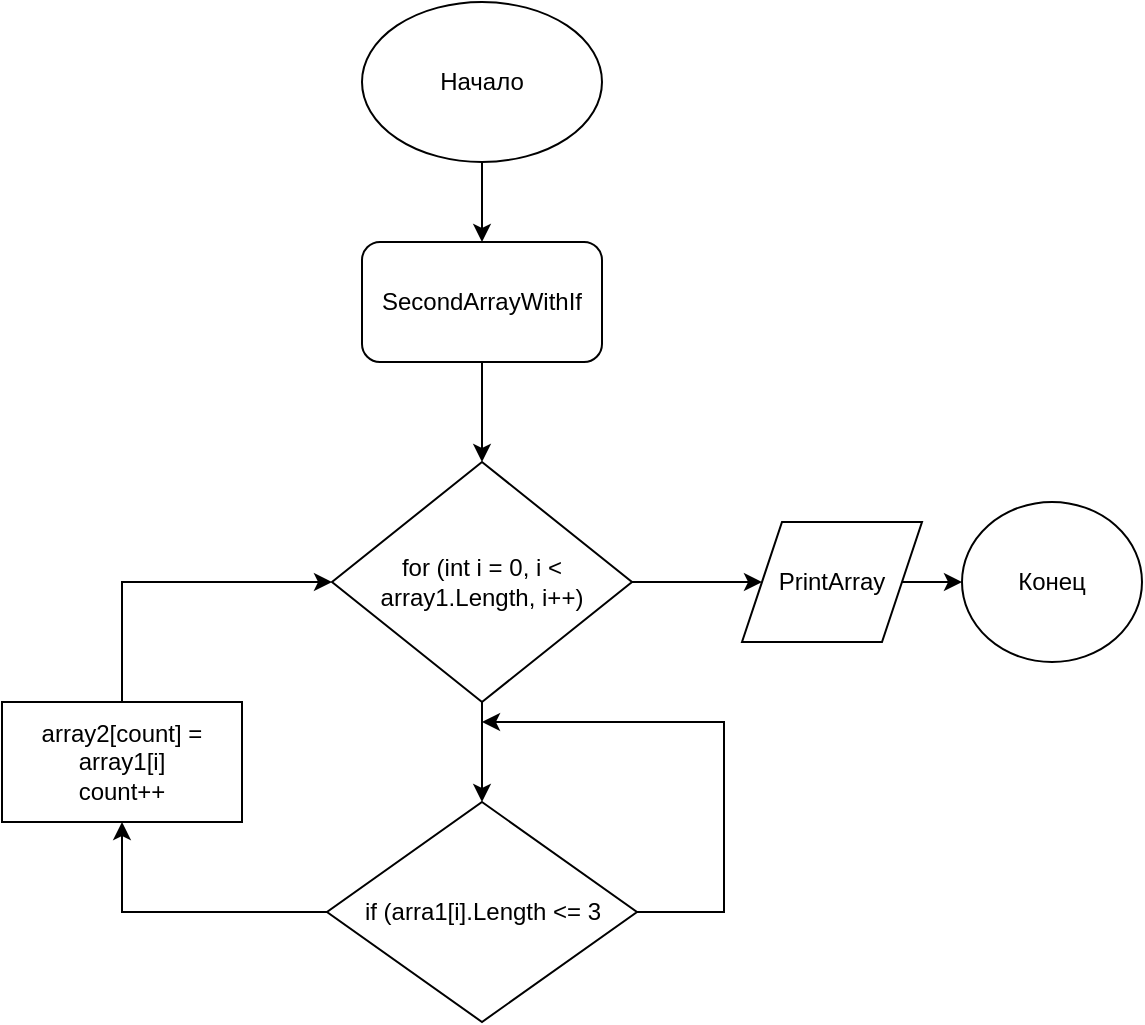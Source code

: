 <mxfile version="21.3.8" type="device">
  <diagram name="Страница 1" id="SrhmBqiQAxb1Pt8_6oH1">
    <mxGraphModel dx="1050" dy="573" grid="1" gridSize="10" guides="1" tooltips="1" connect="1" arrows="1" fold="1" page="1" pageScale="1" pageWidth="827" pageHeight="1169" math="0" shadow="0">
      <root>
        <mxCell id="0" />
        <mxCell id="1" parent="0" />
        <mxCell id="fqNxi7zY2xtb6CM9n8cT-4" style="edgeStyle=orthogonalEdgeStyle;rounded=0;orthogonalLoop=1;jettySize=auto;html=1;entryX=0.5;entryY=0;entryDx=0;entryDy=0;" edge="1" parent="1" source="fqNxi7zY2xtb6CM9n8cT-1" target="fqNxi7zY2xtb6CM9n8cT-3">
          <mxGeometry relative="1" as="geometry" />
        </mxCell>
        <mxCell id="fqNxi7zY2xtb6CM9n8cT-1" value="Начало" style="ellipse;whiteSpace=wrap;html=1;" vertex="1" parent="1">
          <mxGeometry x="340" y="40" width="120" height="80" as="geometry" />
        </mxCell>
        <mxCell id="fqNxi7zY2xtb6CM9n8cT-6" style="edgeStyle=orthogonalEdgeStyle;rounded=0;orthogonalLoop=1;jettySize=auto;html=1;exitX=0.5;exitY=1;exitDx=0;exitDy=0;entryX=0.5;entryY=0;entryDx=0;entryDy=0;" edge="1" parent="1" source="fqNxi7zY2xtb6CM9n8cT-3" target="fqNxi7zY2xtb6CM9n8cT-5">
          <mxGeometry relative="1" as="geometry" />
        </mxCell>
        <mxCell id="fqNxi7zY2xtb6CM9n8cT-3" value="SecondArrayWithIf" style="rounded=1;whiteSpace=wrap;html=1;" vertex="1" parent="1">
          <mxGeometry x="340" y="160" width="120" height="60" as="geometry" />
        </mxCell>
        <mxCell id="fqNxi7zY2xtb6CM9n8cT-7" style="edgeStyle=orthogonalEdgeStyle;rounded=0;orthogonalLoop=1;jettySize=auto;html=1;exitX=0.5;exitY=1;exitDx=0;exitDy=0;" edge="1" parent="1" source="fqNxi7zY2xtb6CM9n8cT-5">
          <mxGeometry relative="1" as="geometry">
            <mxPoint x="400" y="440" as="targetPoint" />
          </mxGeometry>
        </mxCell>
        <mxCell id="fqNxi7zY2xtb6CM9n8cT-10" style="edgeStyle=orthogonalEdgeStyle;rounded=0;orthogonalLoop=1;jettySize=auto;html=1;" edge="1" parent="1" source="fqNxi7zY2xtb6CM9n8cT-5" target="fqNxi7zY2xtb6CM9n8cT-9">
          <mxGeometry relative="1" as="geometry" />
        </mxCell>
        <mxCell id="fqNxi7zY2xtb6CM9n8cT-5" value="for (int i = 0, i &amp;lt; array1.Length, i++)" style="rhombus;whiteSpace=wrap;html=1;" vertex="1" parent="1">
          <mxGeometry x="325" y="270" width="150" height="120" as="geometry" />
        </mxCell>
        <mxCell id="fqNxi7zY2xtb6CM9n8cT-12" value="" style="edgeStyle=orthogonalEdgeStyle;rounded=0;orthogonalLoop=1;jettySize=auto;html=1;" edge="1" parent="1" source="fqNxi7zY2xtb6CM9n8cT-9" target="fqNxi7zY2xtb6CM9n8cT-11">
          <mxGeometry relative="1" as="geometry">
            <Array as="points">
              <mxPoint x="630" y="330" />
              <mxPoint x="630" y="330" />
            </Array>
          </mxGeometry>
        </mxCell>
        <mxCell id="fqNxi7zY2xtb6CM9n8cT-9" value="PrintArray" style="shape=parallelogram;perimeter=parallelogramPerimeter;whiteSpace=wrap;html=1;fixedSize=1;" vertex="1" parent="1">
          <mxGeometry x="530" y="300" width="90" height="60" as="geometry" />
        </mxCell>
        <mxCell id="fqNxi7zY2xtb6CM9n8cT-11" value="Конец" style="ellipse;whiteSpace=wrap;html=1;" vertex="1" parent="1">
          <mxGeometry x="640" y="290" width="90" height="80" as="geometry" />
        </mxCell>
        <mxCell id="fqNxi7zY2xtb6CM9n8cT-19" style="edgeStyle=orthogonalEdgeStyle;rounded=0;orthogonalLoop=1;jettySize=auto;html=1;exitX=0;exitY=0.5;exitDx=0;exitDy=0;entryX=0.5;entryY=1;entryDx=0;entryDy=0;" edge="1" parent="1" source="fqNxi7zY2xtb6CM9n8cT-13" target="fqNxi7zY2xtb6CM9n8cT-17">
          <mxGeometry relative="1" as="geometry" />
        </mxCell>
        <mxCell id="fqNxi7zY2xtb6CM9n8cT-24" style="edgeStyle=orthogonalEdgeStyle;rounded=0;orthogonalLoop=1;jettySize=auto;html=1;" edge="1" parent="1" source="fqNxi7zY2xtb6CM9n8cT-13">
          <mxGeometry relative="1" as="geometry">
            <mxPoint x="400" y="400" as="targetPoint" />
            <Array as="points">
              <mxPoint x="521" y="495" />
            </Array>
          </mxGeometry>
        </mxCell>
        <mxCell id="fqNxi7zY2xtb6CM9n8cT-13" value="if (arra1[i].Length &amp;lt;= 3" style="rhombus;whiteSpace=wrap;html=1;" vertex="1" parent="1">
          <mxGeometry x="322.5" y="440" width="155" height="110" as="geometry" />
        </mxCell>
        <mxCell id="fqNxi7zY2xtb6CM9n8cT-20" style="edgeStyle=orthogonalEdgeStyle;rounded=0;orthogonalLoop=1;jettySize=auto;html=1;exitX=0.5;exitY=0;exitDx=0;exitDy=0;" edge="1" parent="1" source="fqNxi7zY2xtb6CM9n8cT-17" target="fqNxi7zY2xtb6CM9n8cT-5">
          <mxGeometry relative="1" as="geometry" />
        </mxCell>
        <mxCell id="fqNxi7zY2xtb6CM9n8cT-17" value="array2[count] = array1[i]&lt;br&gt;count++" style="rounded=0;whiteSpace=wrap;html=1;" vertex="1" parent="1">
          <mxGeometry x="160" y="390" width="120" height="60" as="geometry" />
        </mxCell>
      </root>
    </mxGraphModel>
  </diagram>
</mxfile>
